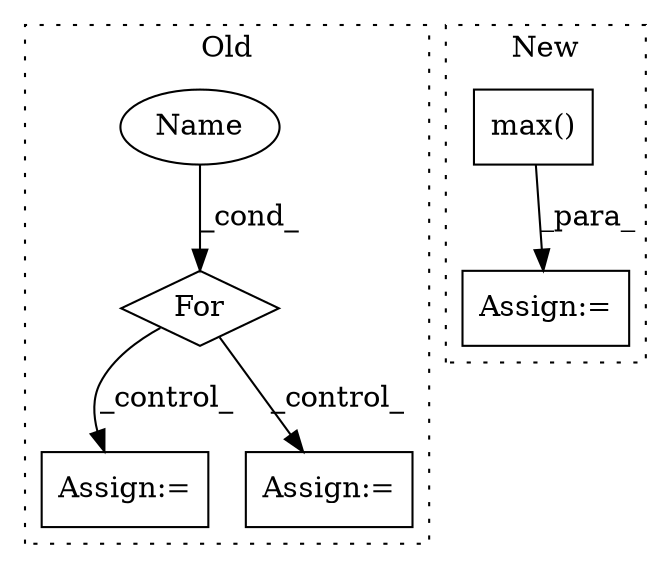 digraph G {
subgraph cluster0 {
1 [label="For" a="107" s="959,991" l="4,10" shape="diamond"];
3 [label="Assign:=" a="68" s="1140" l="3" shape="box"];
4 [label="Name" a="87" s="966" l="3" shape="ellipse"];
6 [label="Assign:=" a="68" s="1009" l="3" shape="box"];
label = "Old";
style="dotted";
}
subgraph cluster1 {
2 [label="max()" a="75" s="640,728" l="8,1" shape="box"];
5 [label="Assign:=" a="68" s="1035" l="3" shape="box"];
label = "New";
style="dotted";
}
1 -> 6 [label="_control_"];
1 -> 3 [label="_control_"];
2 -> 5 [label="_para_"];
4 -> 1 [label="_cond_"];
}